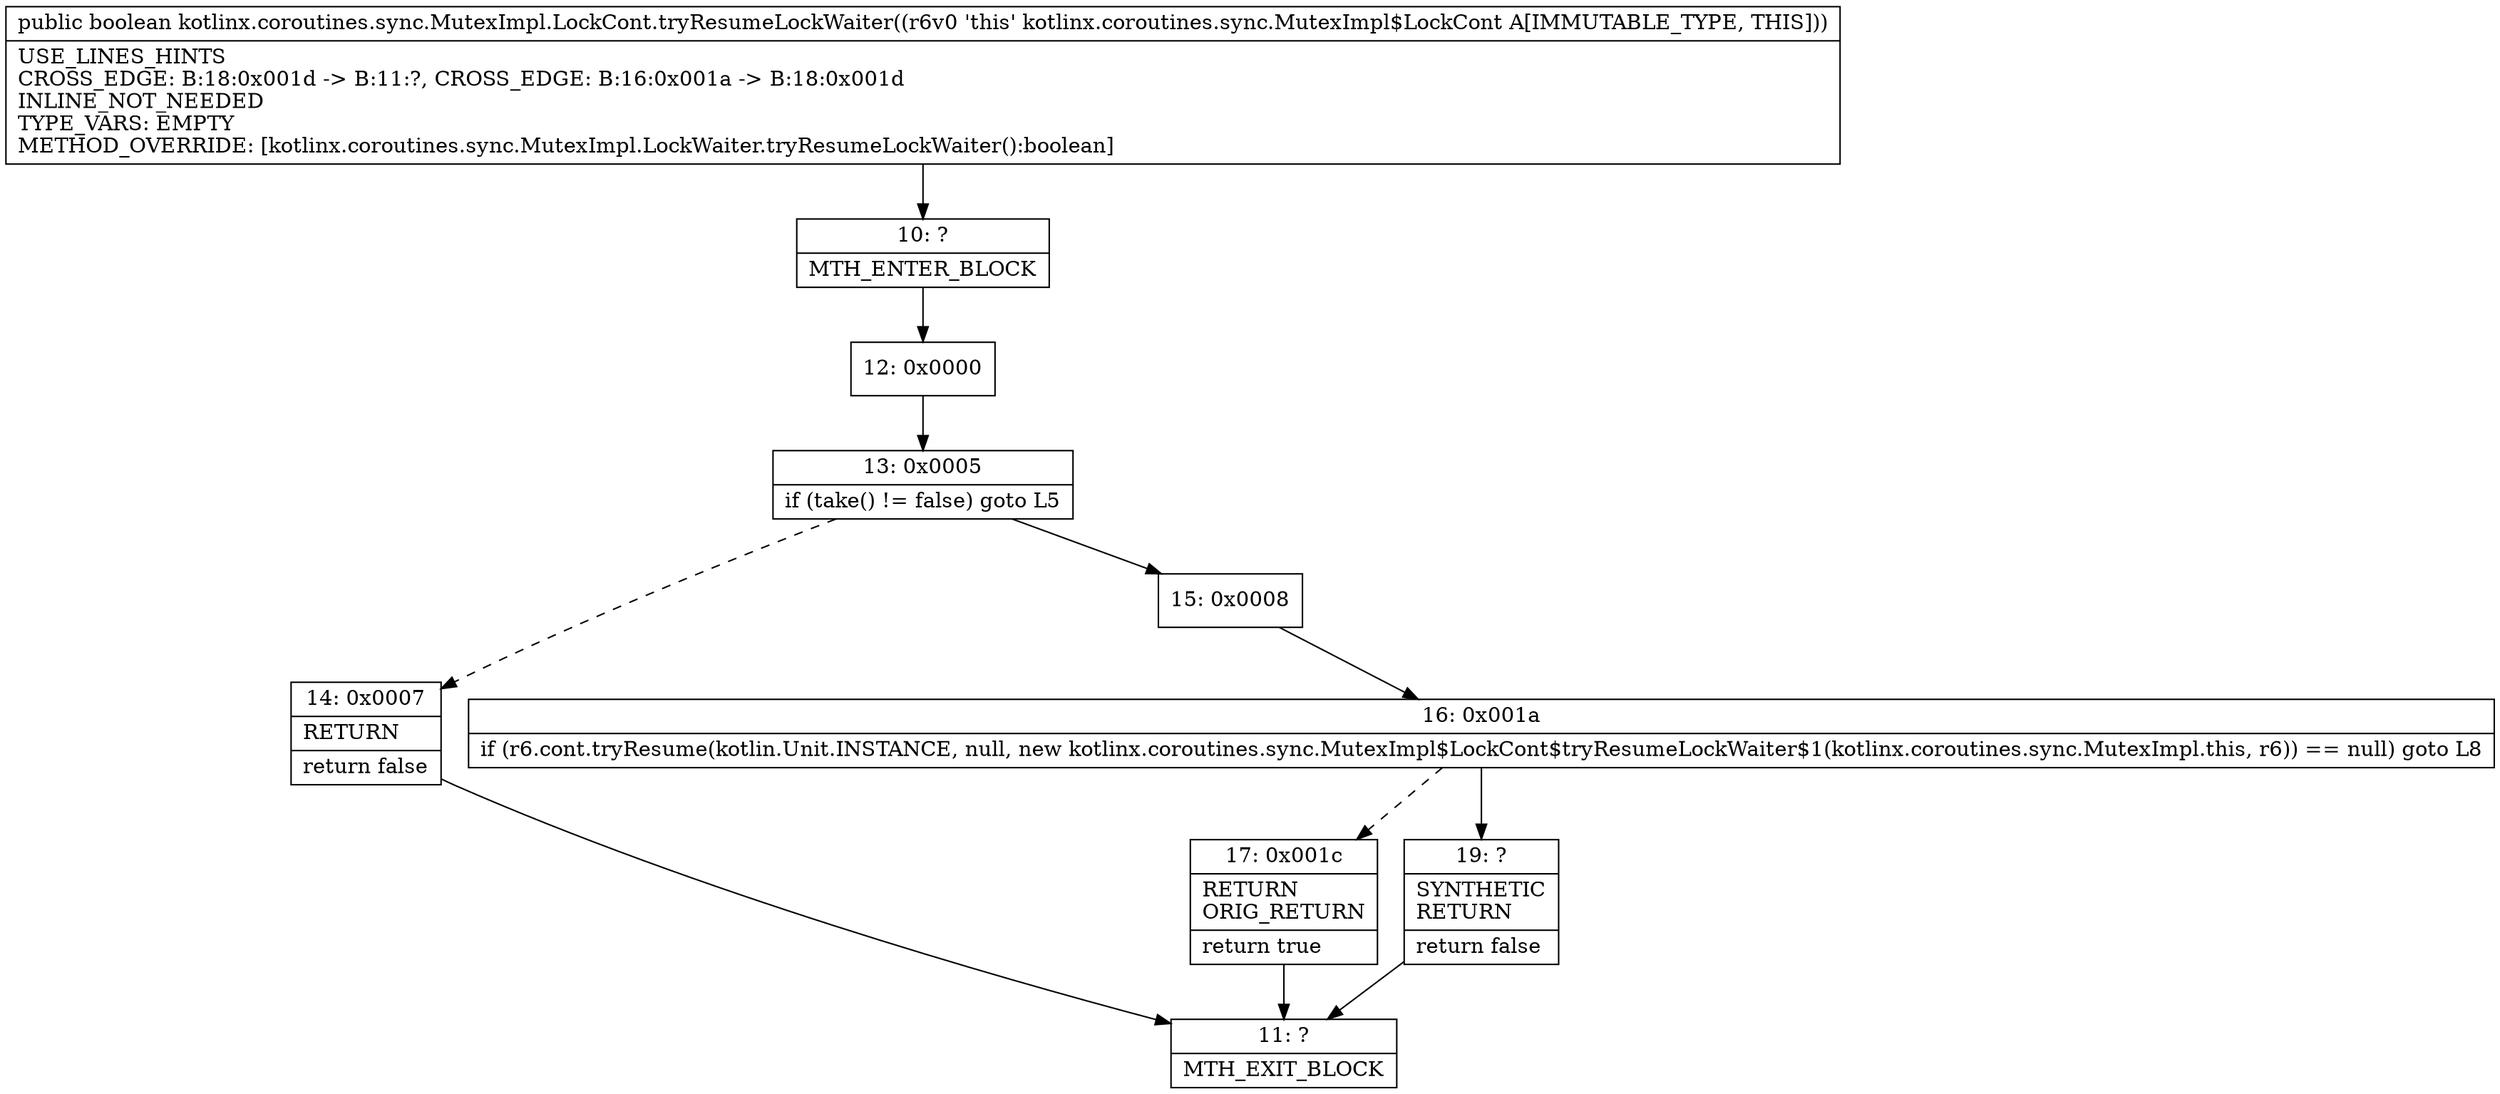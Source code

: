 digraph "CFG forkotlinx.coroutines.sync.MutexImpl.LockCont.tryResumeLockWaiter()Z" {
Node_10 [shape=record,label="{10\:\ ?|MTH_ENTER_BLOCK\l}"];
Node_12 [shape=record,label="{12\:\ 0x0000}"];
Node_13 [shape=record,label="{13\:\ 0x0005|if (take() != false) goto L5\l}"];
Node_14 [shape=record,label="{14\:\ 0x0007|RETURN\l|return false\l}"];
Node_11 [shape=record,label="{11\:\ ?|MTH_EXIT_BLOCK\l}"];
Node_15 [shape=record,label="{15\:\ 0x0008}"];
Node_16 [shape=record,label="{16\:\ 0x001a|if (r6.cont.tryResume(kotlin.Unit.INSTANCE, null, new kotlinx.coroutines.sync.MutexImpl$LockCont$tryResumeLockWaiter$1(kotlinx.coroutines.sync.MutexImpl.this, r6)) == null) goto L8\l}"];
Node_17 [shape=record,label="{17\:\ 0x001c|RETURN\lORIG_RETURN\l|return true\l}"];
Node_19 [shape=record,label="{19\:\ ?|SYNTHETIC\lRETURN\l|return false\l}"];
MethodNode[shape=record,label="{public boolean kotlinx.coroutines.sync.MutexImpl.LockCont.tryResumeLockWaiter((r6v0 'this' kotlinx.coroutines.sync.MutexImpl$LockCont A[IMMUTABLE_TYPE, THIS]))  | USE_LINES_HINTS\lCROSS_EDGE: B:18:0x001d \-\> B:11:?, CROSS_EDGE: B:16:0x001a \-\> B:18:0x001d\lINLINE_NOT_NEEDED\lTYPE_VARS: EMPTY\lMETHOD_OVERRIDE: [kotlinx.coroutines.sync.MutexImpl.LockWaiter.tryResumeLockWaiter():boolean]\l}"];
MethodNode -> Node_10;Node_10 -> Node_12;
Node_12 -> Node_13;
Node_13 -> Node_14[style=dashed];
Node_13 -> Node_15;
Node_14 -> Node_11;
Node_15 -> Node_16;
Node_16 -> Node_17[style=dashed];
Node_16 -> Node_19;
Node_17 -> Node_11;
Node_19 -> Node_11;
}

